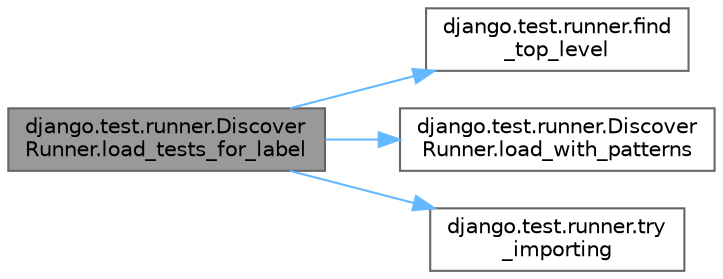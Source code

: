digraph "django.test.runner.DiscoverRunner.load_tests_for_label"
{
 // LATEX_PDF_SIZE
  bgcolor="transparent";
  edge [fontname=Helvetica,fontsize=10,labelfontname=Helvetica,labelfontsize=10];
  node [fontname=Helvetica,fontsize=10,shape=box,height=0.2,width=0.4];
  rankdir="LR";
  Node1 [id="Node000001",label="django.test.runner.Discover\lRunner.load_tests_for_label",height=0.2,width=0.4,color="gray40", fillcolor="grey60", style="filled", fontcolor="black",tooltip=" "];
  Node1 -> Node2 [id="edge1_Node000001_Node000002",color="steelblue1",style="solid",tooltip=" "];
  Node2 [id="Node000002",label="django.test.runner.find\l_top_level",height=0.2,width=0.4,color="grey40", fillcolor="white", style="filled",URL="$namespacedjango_1_1test_1_1runner.html#a03a6c1c825f9d58fa7e6e6d4ed5673b0",tooltip=" "];
  Node1 -> Node3 [id="edge2_Node000001_Node000003",color="steelblue1",style="solid",tooltip=" "];
  Node3 [id="Node000003",label="django.test.runner.Discover\lRunner.load_with_patterns",height=0.2,width=0.4,color="grey40", fillcolor="white", style="filled",URL="$classdjango_1_1test_1_1runner_1_1_discover_runner.html#ac61fe910c2d86e8dee60e8c28c136921",tooltip=" "];
  Node1 -> Node4 [id="edge3_Node000001_Node000004",color="steelblue1",style="solid",tooltip=" "];
  Node4 [id="Node000004",label="django.test.runner.try\l_importing",height=0.2,width=0.4,color="grey40", fillcolor="white", style="filled",URL="$namespacedjango_1_1test_1_1runner.html#ad44f702975d8e26345b9850421adde71",tooltip=" "];
}
